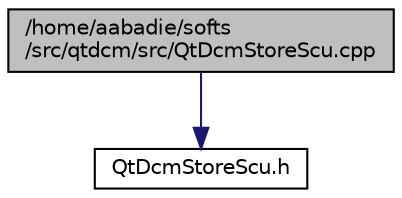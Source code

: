 digraph "/home/aabadie/softs/src/qtdcm/src/QtDcmStoreScu.cpp"
{
  edge [fontname="Helvetica",fontsize="10",labelfontname="Helvetica",labelfontsize="10"];
  node [fontname="Helvetica",fontsize="10",shape=record];
  Node1 [label="/home/aabadie/softs\l/src/qtdcm/src/QtDcmStoreScu.cpp",height=0.2,width=0.4,color="black", fillcolor="grey75", style="filled", fontcolor="black"];
  Node1 -> Node2 [color="midnightblue",fontsize="10",style="solid",fontname="Helvetica"];
  Node2 [label="QtDcmStoreScu.h",height=0.2,width=0.4,color="black", fillcolor="white", style="filled",URL="$QtDcmStoreScu_8h.html"];
}
